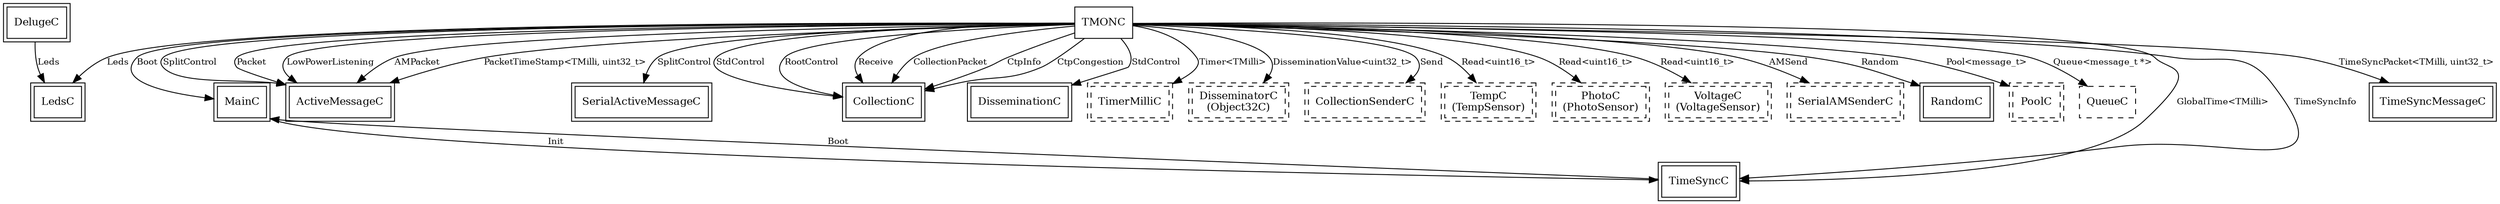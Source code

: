 digraph "TMONAppC" {
  "DelugeC" [fontsize=12, shape=box,peripheries=2, URL="../chtml/tos.lib.net.Deluge.DelugeC.html"];
  "LedsC" [fontsize=12, shape=box,peripheries=2, URL="../chtml/tos.system.LedsC.html"];
  "TMONC" [fontsize=12, shape=box, URL="../chtml/TMONC.html"];
  "MainC" [fontsize=12, shape=box,peripheries=2, URL="../chtml/tos.system.MainC.html"];
  "TMONC" [fontsize=12, shape=box, URL="../chtml/TMONC.html"];
  "ActiveMessageC" [fontsize=12, shape=box,peripheries=2, URL="../chtml/tos.platforms.iris.ActiveMessageC.html"];
  "TMONC" [fontsize=12, shape=box, URL="../chtml/TMONC.html"];
  "SerialActiveMessageC" [fontsize=12, shape=box,peripheries=2, URL="../chtml/tos.lib.serial.SerialActiveMessageC.html"];
  "TMONC" [fontsize=12, shape=box, URL="../chtml/TMONC.html"];
  "CollectionC" [fontsize=12, shape=box,peripheries=2, URL="../chtml/tos.lib.net.ctp.CollectionC.html"];
  "TMONC" [fontsize=12, shape=box, URL="../chtml/TMONC.html"];
  "DisseminationC" [fontsize=12, shape=box,peripheries=2, URL="../chtml/tos.lib.net.drip.DisseminationC.html"];
  "TMONC" [fontsize=12, shape=box, URL="../chtml/TMONC.html"];
  "TMONC" [fontsize=12, shape=box, URL="../chtml/TMONC.html"];
  "TMONAppC.TimerMilliC" [fontsize=12, shape=box,peripheries=2, style=dashed, label="TimerMilliC", URL="../chtml/tos.system.TimerMilliC.html"];
  "TMONC" [fontsize=12, shape=box, URL="../chtml/TMONC.html"];
  "TMONAppC.Object32C" [fontsize=12, shape=box,peripheries=2, style=dashed, label="DisseminatorC\n(Object32C)", URL="../chtml/tos.lib.net.drip.DisseminatorC.html"];
  "TMONC" [fontsize=12, shape=box, URL="../chtml/TMONC.html"];
  "TMONAppC.CollectionSenderC" [fontsize=12, shape=box,peripheries=2, style=dashed, label="CollectionSenderC", URL="../chtml/tos.lib.net.ctp.CollectionSenderC.html"];
  "TMONC" [fontsize=12, shape=box, URL="../chtml/TMONC.html"];
  "TMONAppC.TempSensor" [fontsize=12, shape=box,peripheries=2, style=dashed, label="TempC\n(TempSensor)", URL="../chtml/tos.sensorboards.mda100.TempC.html"];
  "TMONC" [fontsize=12, shape=box, URL="../chtml/TMONC.html"];
  "TMONAppC.PhotoSensor" [fontsize=12, shape=box,peripheries=2, style=dashed, label="PhotoC\n(PhotoSensor)", URL="../chtml/tos.sensorboards.mda100.PhotoC.html"];
  "TMONC" [fontsize=12, shape=box, URL="../chtml/TMONC.html"];
  "TMONAppC.VoltageSensor" [fontsize=12, shape=box,peripheries=2, style=dashed, label="VoltageC\n(VoltageSensor)", URL="../chtml/tos.platforms.mica.VoltageC.html"];
  "TMONC" [fontsize=12, shape=box, URL="../chtml/TMONC.html"];
  "CollectionC" [fontsize=12, shape=box,peripheries=2, URL="../chtml/tos.lib.net.ctp.CollectionC.html"];
  "TMONC" [fontsize=12, shape=box, URL="../chtml/TMONC.html"];
  "CollectionC" [fontsize=12, shape=box,peripheries=2, URL="../chtml/tos.lib.net.ctp.CollectionC.html"];
  "TMONC" [fontsize=12, shape=box, URL="../chtml/TMONC.html"];
  "TMONAppC.SerialAMSenderC" [fontsize=12, shape=box,peripheries=2, style=dashed, label="SerialAMSenderC", URL="../chtml/tos.lib.serial.SerialAMSenderC.html"];
  "TMONC" [fontsize=12, shape=box, URL="../chtml/TMONC.html"];
  "CollectionC" [fontsize=12, shape=box,peripheries=2, URL="../chtml/tos.lib.net.ctp.CollectionC.html"];
  "TMONC" [fontsize=12, shape=box, URL="../chtml/TMONC.html"];
  "CollectionC" [fontsize=12, shape=box,peripheries=2, URL="../chtml/tos.lib.net.ctp.CollectionC.html"];
  "TMONC" [fontsize=12, shape=box, URL="../chtml/TMONC.html"];
  "CollectionC" [fontsize=12, shape=box,peripheries=2, URL="../chtml/tos.lib.net.ctp.CollectionC.html"];
  "TMONC" [fontsize=12, shape=box, URL="../chtml/TMONC.html"];
  "RandomC" [fontsize=12, shape=box,peripheries=2, URL="../chtml/tos.system.RandomC.html"];
  "TMONC" [fontsize=12, shape=box, URL="../chtml/TMONC.html"];
  "TMONAppC.PoolC" [fontsize=12, shape=box,peripheries=2, style=dashed, label="PoolC", URL="../chtml/tos.system.PoolC.html"];
  "TMONC" [fontsize=12, shape=box, URL="../chtml/TMONC.html"];
  "TMONAppC.QueueC" [fontsize=12, shape=box, style=dashed, label="QueueC", URL="../chtml/tos.system.QueueC.html"];
  "TMONC" [fontsize=12, shape=box, URL="../chtml/TMONC.html"];
  "ActiveMessageC" [fontsize=12, shape=box,peripheries=2, URL="../chtml/tos.platforms.iris.ActiveMessageC.html"];
  "TMONC" [fontsize=12, shape=box, URL="../chtml/TMONC.html"];
  "ActiveMessageC" [fontsize=12, shape=box,peripheries=2, URL="../chtml/tos.platforms.iris.ActiveMessageC.html"];
  "TMONC" [fontsize=12, shape=box, URL="../chtml/TMONC.html"];
  "ActiveMessageC" [fontsize=12, shape=box,peripheries=2, URL="../chtml/tos.platforms.iris.ActiveMessageC.html"];
  "MainC" [fontsize=12, shape=box,peripheries=2, URL="../chtml/tos.system.MainC.html"];
  "TimeSyncC" [fontsize=12, shape=box,peripheries=2, URL="../chtml/tos.lib.ftsp.TimeSyncC.html"];
  "TimeSyncC" [fontsize=12, shape=box,peripheries=2, URL="../chtml/tos.lib.ftsp.TimeSyncC.html"];
  "TMONC" [fontsize=12, shape=box, URL="../chtml/TMONC.html"];
  "TimeSyncMessageC" [fontsize=12, shape=box,peripheries=2, URL="../chtml/tos.platforms.iris.TimeSyncMessageC.html"];
  "TMONC" [fontsize=12, shape=box, URL="../chtml/TMONC.html"];
  "ActiveMessageC" [fontsize=12, shape=box,peripheries=2, URL="../chtml/tos.platforms.iris.ActiveMessageC.html"];
  "TMONC" [fontsize=12, shape=box, URL="../chtml/TMONC.html"];
  "TimeSyncC" [fontsize=12, shape=box,peripheries=2, URL="../chtml/tos.lib.ftsp.TimeSyncC.html"];
  "TMONC" [fontsize=12, shape=box, URL="../chtml/TMONC.html"];
  "TimeSyncC" [fontsize=12, shape=box,peripheries=2, URL="../chtml/tos.lib.ftsp.TimeSyncC.html"];
  "DelugeC" -> "LedsC" [label="Leds", URL="../ihtml/tos.interfaces.Leds.html", fontsize=10];
  "TMONC" -> "MainC" [label="Boot", URL="../ihtml/tos.interfaces.Boot.html", fontsize=10];
  "TMONC" -> "ActiveMessageC" [label="SplitControl", URL="../ihtml/tos.interfaces.SplitControl.html", fontsize=10];
  "TMONC" -> "SerialActiveMessageC" [label="SplitControl", URL="../ihtml/tos.interfaces.SplitControl.html", fontsize=10];
  "TMONC" -> "CollectionC" [label="StdControl", URL="../ihtml/tos.interfaces.StdControl.html", fontsize=10];
  "TMONC" -> "DisseminationC" [label="StdControl", URL="../ihtml/tos.interfaces.StdControl.html", fontsize=10];
  "TMONC" -> "LedsC" [label="Leds", URL="../ihtml/tos.interfaces.Leds.html", fontsize=10];
  "TMONC" -> "TMONAppC.TimerMilliC" [label="Timer<TMilli>", URL="../ihtml/tos.lib.timer.Timer.html", fontsize=10];
  "TMONC" -> "TMONAppC.Object32C" [label="DisseminationValue<uint32_t>", URL="../ihtml/tos.lib.net.DisseminationValue.html", fontsize=10];
  "TMONC" -> "TMONAppC.CollectionSenderC" [label="Send", URL="../ihtml/tos.interfaces.Send.html", fontsize=10];
  "TMONC" -> "TMONAppC.TempSensor" [label="Read<uint16_t>", URL="../ihtml/tos.interfaces.Read.html", fontsize=10];
  "TMONC" -> "TMONAppC.PhotoSensor" [label="Read<uint16_t>", URL="../ihtml/tos.interfaces.Read.html", fontsize=10];
  "TMONC" -> "TMONAppC.VoltageSensor" [label="Read<uint16_t>", URL="../ihtml/tos.interfaces.Read.html", fontsize=10];
  "TMONC" -> "CollectionC" [label="RootControl", URL="../ihtml/tos.lib.net.RootControl.html", fontsize=10];
  "TMONC" -> "CollectionC" [label="Receive", URL="../ihtml/tos.interfaces.Receive.html", fontsize=10];
  "TMONC" -> "TMONAppC.SerialAMSenderC" [label="AMSend", URL="../ihtml/tos.interfaces.AMSend.html", fontsize=10];
  "TMONC" -> "CollectionC" [label="CollectionPacket", URL="../ihtml/tos.lib.net.CollectionPacket.html", fontsize=10];
  "TMONC" -> "CollectionC" [label="CtpInfo", URL="../ihtml/tos.lib.net.ctp.CtpInfo.html", fontsize=10];
  "TMONC" -> "CollectionC" [label="CtpCongestion", URL="../ihtml/tos.lib.net.ctp.CtpCongestion.html", fontsize=10];
  "TMONC" -> "RandomC" [label="Random", URL="../ihtml/tos.interfaces.Random.html", fontsize=10];
  "TMONC" -> "TMONAppC.PoolC" [label="Pool<message_t>", URL="../ihtml/tos.interfaces.Pool.html", fontsize=10];
  "TMONC" -> "TMONAppC.QueueC" [label="Queue<message_t *>", URL="../ihtml/tos.interfaces.Queue.html", fontsize=10];
  "TMONC" -> "ActiveMessageC" [label="Packet", URL="../ihtml/tos.interfaces.Packet.html", fontsize=10];
  "TMONC" -> "ActiveMessageC" [label="LowPowerListening", URL="../ihtml/tos.interfaces.LowPowerListening.html", fontsize=10];
  "TMONC" -> "ActiveMessageC" [label="AMPacket", URL="../ihtml/tos.interfaces.AMPacket.html", fontsize=10];
  "MainC" -> "TimeSyncC" [label="Init", URL="../ihtml/tos.interfaces.Init.html", fontsize=10];
  "TimeSyncC" -> "MainC" [label="Boot", URL="../ihtml/tos.interfaces.Boot.html", fontsize=10];
  "TMONC" -> "TimeSyncMessageC" [label="TimeSyncPacket<TMilli, uint32_t>", URL="../ihtml/tos.interfaces.TimeSyncPacket.html", fontsize=10];
  "TMONC" -> "ActiveMessageC" [label="PacketTimeStamp<TMilli, uint32_t>", URL="../ihtml/tos.interfaces.PacketTimeStamp.html", fontsize=10];
  "TMONC" -> "TimeSyncC" [label="GlobalTime<TMilli>", URL="../ihtml/tos.lib.ftsp.GlobalTime.html", fontsize=10];
  "TMONC" -> "TimeSyncC" [label="TimeSyncInfo", URL="../ihtml/tos.lib.ftsp.TimeSyncInfo.html", fontsize=10];
}
